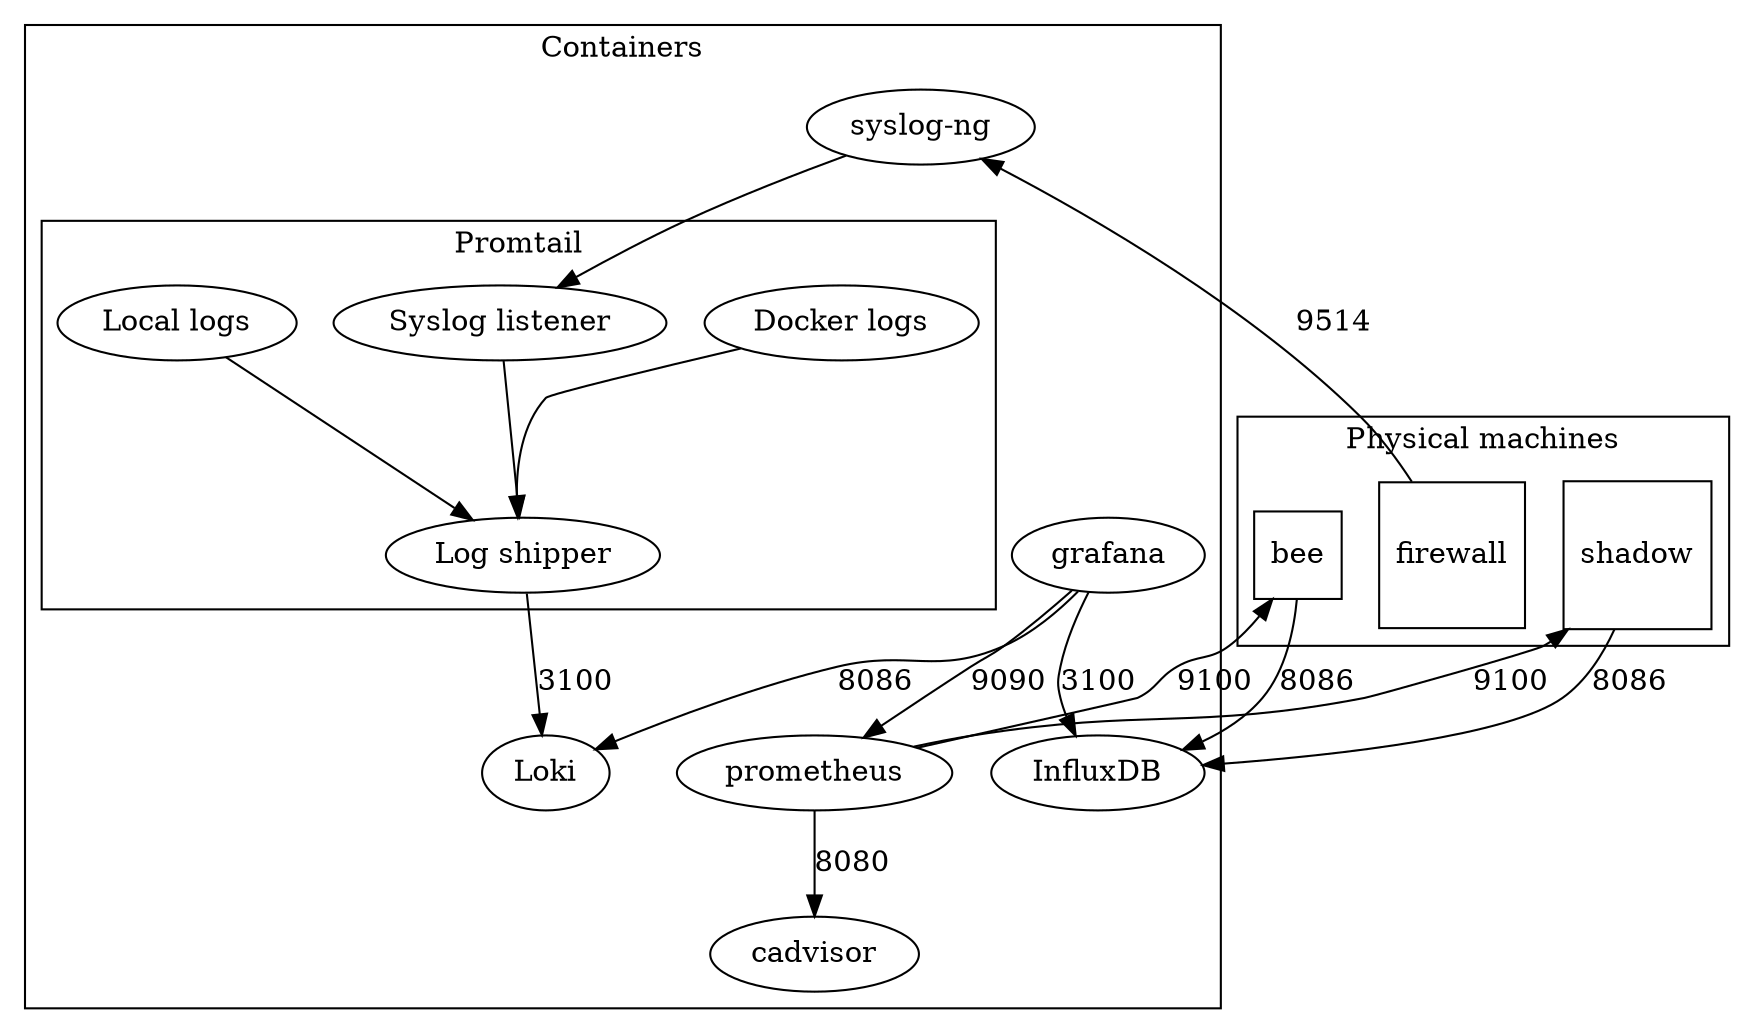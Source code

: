 digraph {
    
    subgraph cluster_machines {
        label="Physical machines";
        bee [ shape=square ];
        firewall [ shape=square ];
        shadow [ shape=square ];
    }
    
    
    subgraph cluster_containers {
        label="Containers";
        Influx [label="InfluxDB"];
        grafana -> Influx [ label="3100" ];
        grafana -> Loki [ label="8086" ];
        
        subgraph cluster_promtail {
            label="Promtail";
            logshipper [label="Log shipper"];
            logscraper [label="Local logs"];
            dockerlogs [label="Docker logs"];
            sysloglistener [label="Syslog listener"];
            
            logscraper -> logshipper;
            dockerlogs -> logshipper;
            sysloglistener -> logshipper;
        }
        
        syslogng [label="syslog-ng"];
        logshipper -> Loki [ label="3100" ];
        syslogng  -> sysloglistener;
        grafana -> prometheus [label="9090"];
        prometheus -> cadvisor [label="8080"];
        
    }
    shadow -> Influx [ label="8086" ];
    bee -> Influx [ label="8086" ];
    firewall -> syslogng [ label="9514" ];
    prometheus -> shadow [label="9100"];
    prometheus -> bee [label="9100"];
}